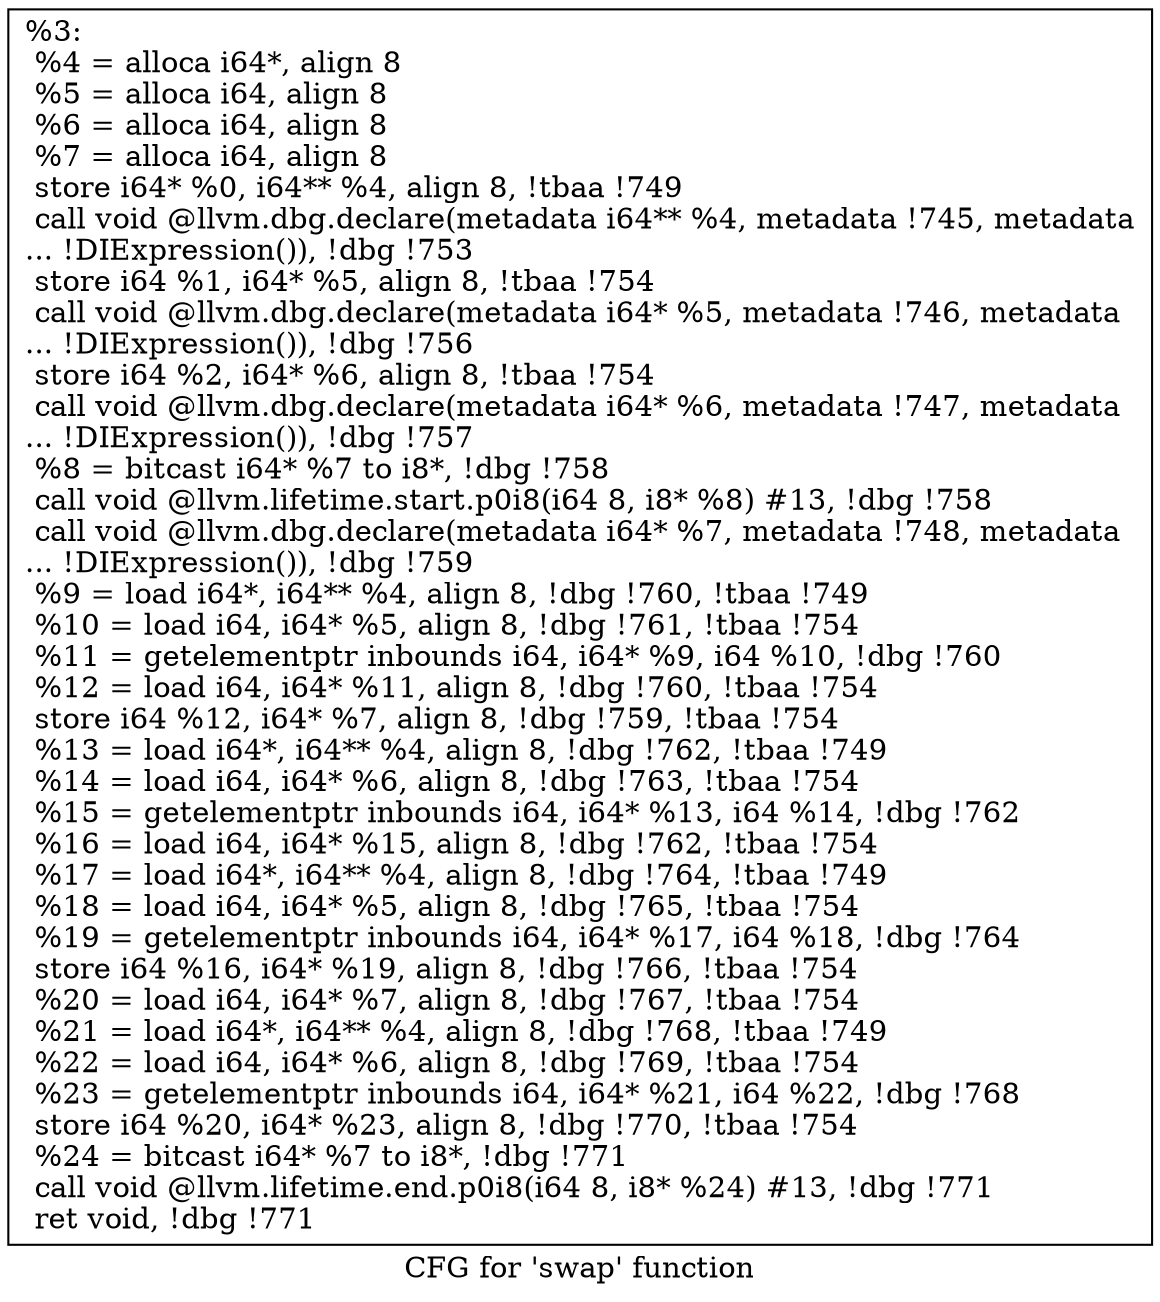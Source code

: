 digraph "CFG for 'swap' function" {
	label="CFG for 'swap' function";

	Node0x1e38990 [shape=record,label="{%3:\l  %4 = alloca i64*, align 8\l  %5 = alloca i64, align 8\l  %6 = alloca i64, align 8\l  %7 = alloca i64, align 8\l  store i64* %0, i64** %4, align 8, !tbaa !749\l  call void @llvm.dbg.declare(metadata i64** %4, metadata !745, metadata\l... !DIExpression()), !dbg !753\l  store i64 %1, i64* %5, align 8, !tbaa !754\l  call void @llvm.dbg.declare(metadata i64* %5, metadata !746, metadata\l... !DIExpression()), !dbg !756\l  store i64 %2, i64* %6, align 8, !tbaa !754\l  call void @llvm.dbg.declare(metadata i64* %6, metadata !747, metadata\l... !DIExpression()), !dbg !757\l  %8 = bitcast i64* %7 to i8*, !dbg !758\l  call void @llvm.lifetime.start.p0i8(i64 8, i8* %8) #13, !dbg !758\l  call void @llvm.dbg.declare(metadata i64* %7, metadata !748, metadata\l... !DIExpression()), !dbg !759\l  %9 = load i64*, i64** %4, align 8, !dbg !760, !tbaa !749\l  %10 = load i64, i64* %5, align 8, !dbg !761, !tbaa !754\l  %11 = getelementptr inbounds i64, i64* %9, i64 %10, !dbg !760\l  %12 = load i64, i64* %11, align 8, !dbg !760, !tbaa !754\l  store i64 %12, i64* %7, align 8, !dbg !759, !tbaa !754\l  %13 = load i64*, i64** %4, align 8, !dbg !762, !tbaa !749\l  %14 = load i64, i64* %6, align 8, !dbg !763, !tbaa !754\l  %15 = getelementptr inbounds i64, i64* %13, i64 %14, !dbg !762\l  %16 = load i64, i64* %15, align 8, !dbg !762, !tbaa !754\l  %17 = load i64*, i64** %4, align 8, !dbg !764, !tbaa !749\l  %18 = load i64, i64* %5, align 8, !dbg !765, !tbaa !754\l  %19 = getelementptr inbounds i64, i64* %17, i64 %18, !dbg !764\l  store i64 %16, i64* %19, align 8, !dbg !766, !tbaa !754\l  %20 = load i64, i64* %7, align 8, !dbg !767, !tbaa !754\l  %21 = load i64*, i64** %4, align 8, !dbg !768, !tbaa !749\l  %22 = load i64, i64* %6, align 8, !dbg !769, !tbaa !754\l  %23 = getelementptr inbounds i64, i64* %21, i64 %22, !dbg !768\l  store i64 %20, i64* %23, align 8, !dbg !770, !tbaa !754\l  %24 = bitcast i64* %7 to i8*, !dbg !771\l  call void @llvm.lifetime.end.p0i8(i64 8, i8* %24) #13, !dbg !771\l  ret void, !dbg !771\l}"];
}
